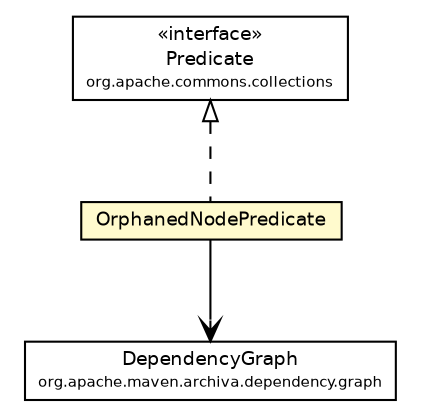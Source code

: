 #!/usr/local/bin/dot
#
# Class diagram 
# Generated by UmlGraph version 4.6 (http://www.spinellis.gr/sw/umlgraph)
#

digraph G {
	edge [fontname="Helvetica",fontsize=10,labelfontname="Helvetica",labelfontsize=10];
	node [fontname="Helvetica",fontsize=10,shape=plaintext];
	// org.apache.maven.archiva.dependency.graph.DependencyGraph
	c127182 [label=<<table border="0" cellborder="1" cellspacing="0" cellpadding="2" port="p" href="../DependencyGraph.html">
		<tr><td><table border="0" cellspacing="0" cellpadding="1">
			<tr><td> DependencyGraph </td></tr>
			<tr><td><font point-size="7.0"> org.apache.maven.archiva.dependency.graph </font></td></tr>
		</table></td></tr>
		</table>>, fontname="Helvetica", fontcolor="black", fontsize=9.0];
	// org.apache.maven.archiva.dependency.graph.functors.OrphanedNodePredicate
	c127185 [label=<<table border="0" cellborder="1" cellspacing="0" cellpadding="2" port="p" bgcolor="lemonChiffon" href="./OrphanedNodePredicate.html">
		<tr><td><table border="0" cellspacing="0" cellpadding="1">
			<tr><td> OrphanedNodePredicate </td></tr>
		</table></td></tr>
		</table>>, fontname="Helvetica", fontcolor="black", fontsize=9.0];
	//org.apache.maven.archiva.dependency.graph.functors.OrphanedNodePredicate implements org.apache.commons.collections.Predicate
	c127293:p -> c127185:p [dir=back,arrowtail=empty,style=dashed];
	// org.apache.maven.archiva.dependency.graph.functors.OrphanedNodePredicate NAVASSOC org.apache.maven.archiva.dependency.graph.DependencyGraph
	c127185:p -> c127182:p [taillabel="", label="", headlabel="", fontname="Helvetica", fontcolor="black", fontsize=10.0, color="black", arrowhead=open];
	// org.apache.commons.collections.Predicate
	c127293 [label=<<table border="0" cellborder="1" cellspacing="0" cellpadding="2" port="p" href="http://java.sun.com/j2se/1.4.2/docs/api/org/apache/commons/collections/Predicate.html">
		<tr><td><table border="0" cellspacing="0" cellpadding="1">
			<tr><td> &laquo;interface&raquo; </td></tr>
			<tr><td> Predicate </td></tr>
			<tr><td><font point-size="7.0"> org.apache.commons.collections </font></td></tr>
		</table></td></tr>
		</table>>, fontname="Helvetica", fontcolor="black", fontsize=9.0];
}

